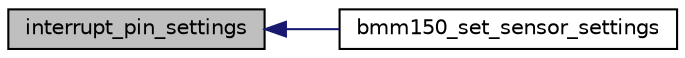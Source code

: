 digraph "interrupt_pin_settings"
{
  edge [fontname="Helvetica",fontsize="10",labelfontname="Helvetica",labelfontsize="10"];
  node [fontname="Helvetica",fontsize="10",shape=record];
  rankdir="LR";
  Node1 [label="interrupt_pin_settings",height=0.2,width=0.4,color="black", fillcolor="grey75", style="filled", fontcolor="black"];
  Node1 -> Node2 [dir="back",color="midnightblue",fontsize="10",style="solid",fontname="Helvetica"];
  Node2 [label="bmm150_set_sensor_settings",height=0.2,width=0.4,color="black", fillcolor="white", style="filled",URL="$bmm150_8h.html#a96ceb625f7af0bf71a8a7ad8aa67fe2b",tooltip="This API sets the sensor settings based on the desired_settings and the dev structure configuration..."];
}

